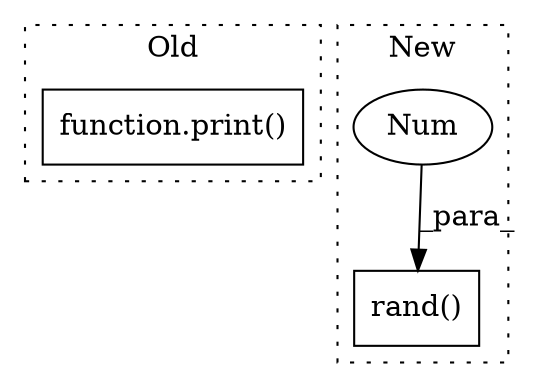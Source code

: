digraph G {
subgraph cluster0 {
1 [label="function.print()" a="75" s="1352,1397" l="6,1" shape="box"];
label = "Old";
style="dotted";
}
subgraph cluster1 {
2 [label="rand()" a="75" s="1032,1054" l="11,1" shape="box"];
3 [label="Num" a="76" s="1046" l="2" shape="ellipse"];
label = "New";
style="dotted";
}
3 -> 2 [label="_para_"];
}